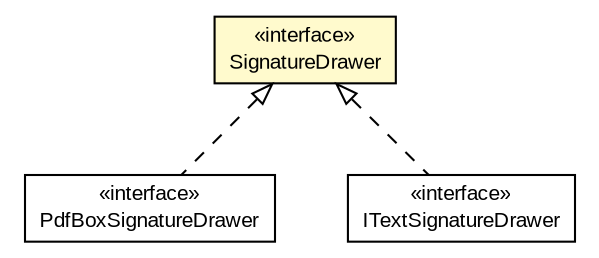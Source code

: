 #!/usr/local/bin/dot
#
# Class diagram 
# Generated by UMLGraph version R5_6-24-gf6e263 (http://www.umlgraph.org/)
#

digraph G {
	edge [fontname="arial",fontsize=10,labelfontname="arial",labelfontsize=10];
	node [fontname="arial",fontsize=10,shape=plaintext];
	nodesep=0.25;
	ranksep=0.5;
	// eu.europa.esig.dss.pdf.visible.SignatureDrawer
	c613990 [label=<<table title="eu.europa.esig.dss.pdf.visible.SignatureDrawer" border="0" cellborder="1" cellspacing="0" cellpadding="2" port="p" bgcolor="lemonChiffon" href="./SignatureDrawer.html">
		<tr><td><table border="0" cellspacing="0" cellpadding="1">
<tr><td align="center" balign="center"> &#171;interface&#187; </td></tr>
<tr><td align="center" balign="center"> SignatureDrawer </td></tr>
		</table></td></tr>
		</table>>, URL="./SignatureDrawer.html", fontname="arial", fontcolor="black", fontsize=10.0];
	// eu.europa.esig.dss.pdf.pdfbox.visible.PdfBoxSignatureDrawer
	c613999 [label=<<table title="eu.europa.esig.dss.pdf.pdfbox.visible.PdfBoxSignatureDrawer" border="0" cellborder="1" cellspacing="0" cellpadding="2" port="p" href="../pdfbox/visible/PdfBoxSignatureDrawer.html">
		<tr><td><table border="0" cellspacing="0" cellpadding="1">
<tr><td align="center" balign="center"> &#171;interface&#187; </td></tr>
<tr><td align="center" balign="center"> PdfBoxSignatureDrawer </td></tr>
		</table></td></tr>
		</table>>, URL="../pdfbox/visible/PdfBoxSignatureDrawer.html", fontname="arial", fontcolor="black", fontsize=10.0];
	// eu.europa.esig.dss.pdf.openpdf.visible.ITextSignatureDrawer
	c614006 [label=<<table title="eu.europa.esig.dss.pdf.openpdf.visible.ITextSignatureDrawer" border="0" cellborder="1" cellspacing="0" cellpadding="2" port="p" href="../openpdf/visible/ITextSignatureDrawer.html">
		<tr><td><table border="0" cellspacing="0" cellpadding="1">
<tr><td align="center" balign="center"> &#171;interface&#187; </td></tr>
<tr><td align="center" balign="center"> ITextSignatureDrawer </td></tr>
		</table></td></tr>
		</table>>, URL="../openpdf/visible/ITextSignatureDrawer.html", fontname="arial", fontcolor="black", fontsize=10.0];
	//eu.europa.esig.dss.pdf.pdfbox.visible.PdfBoxSignatureDrawer implements eu.europa.esig.dss.pdf.visible.SignatureDrawer
	c613990:p -> c613999:p [dir=back,arrowtail=empty,style=dashed];
	//eu.europa.esig.dss.pdf.openpdf.visible.ITextSignatureDrawer implements eu.europa.esig.dss.pdf.visible.SignatureDrawer
	c613990:p -> c614006:p [dir=back,arrowtail=empty,style=dashed];
}

